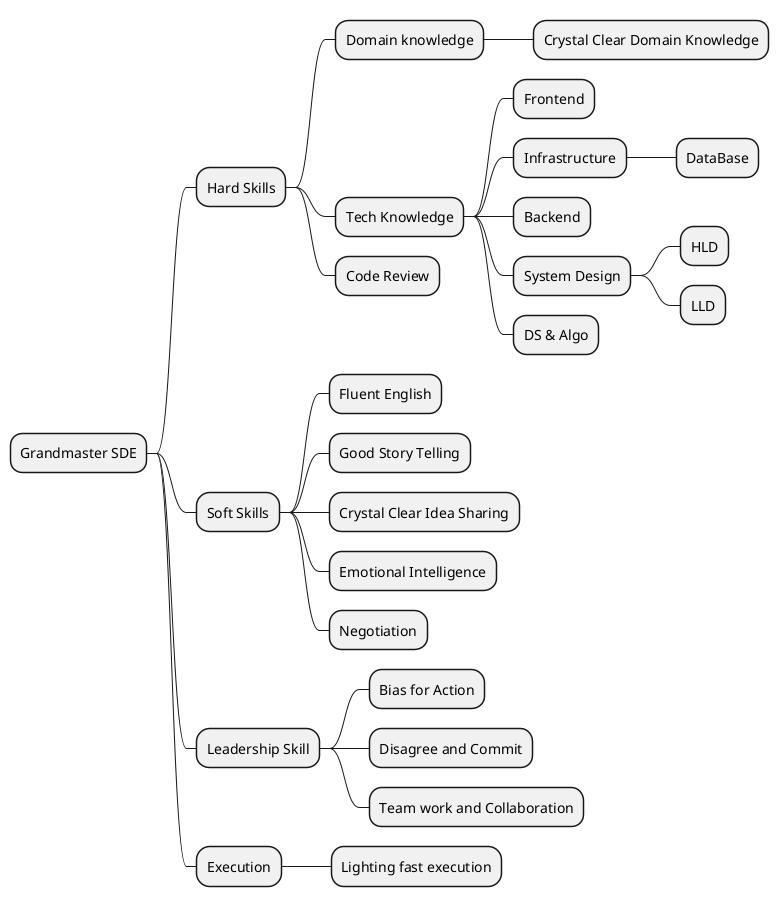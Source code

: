 @startmindmap
* Grandmaster SDE
** Hard Skills
*** Domain knowledge
**** Crystal Clear Domain Knowledge
*** Tech Knowledge
**** Frontend
**** Infrastructure
***** DataBase
**** Backend
**** System Design
***** HLD
***** LLD
**** DS & Algo
*** Code Review
** Soft Skills
*** Fluent English
*** Good Story Telling
*** Crystal Clear Idea Sharing
*** Emotional Intelligence
*** Negotiation

** Leadership Skill
*** Bias for Action
*** Disagree and Commit
*** Team work and Collaboration
** Execution
*** Lighting fast execution
@endmindmap
